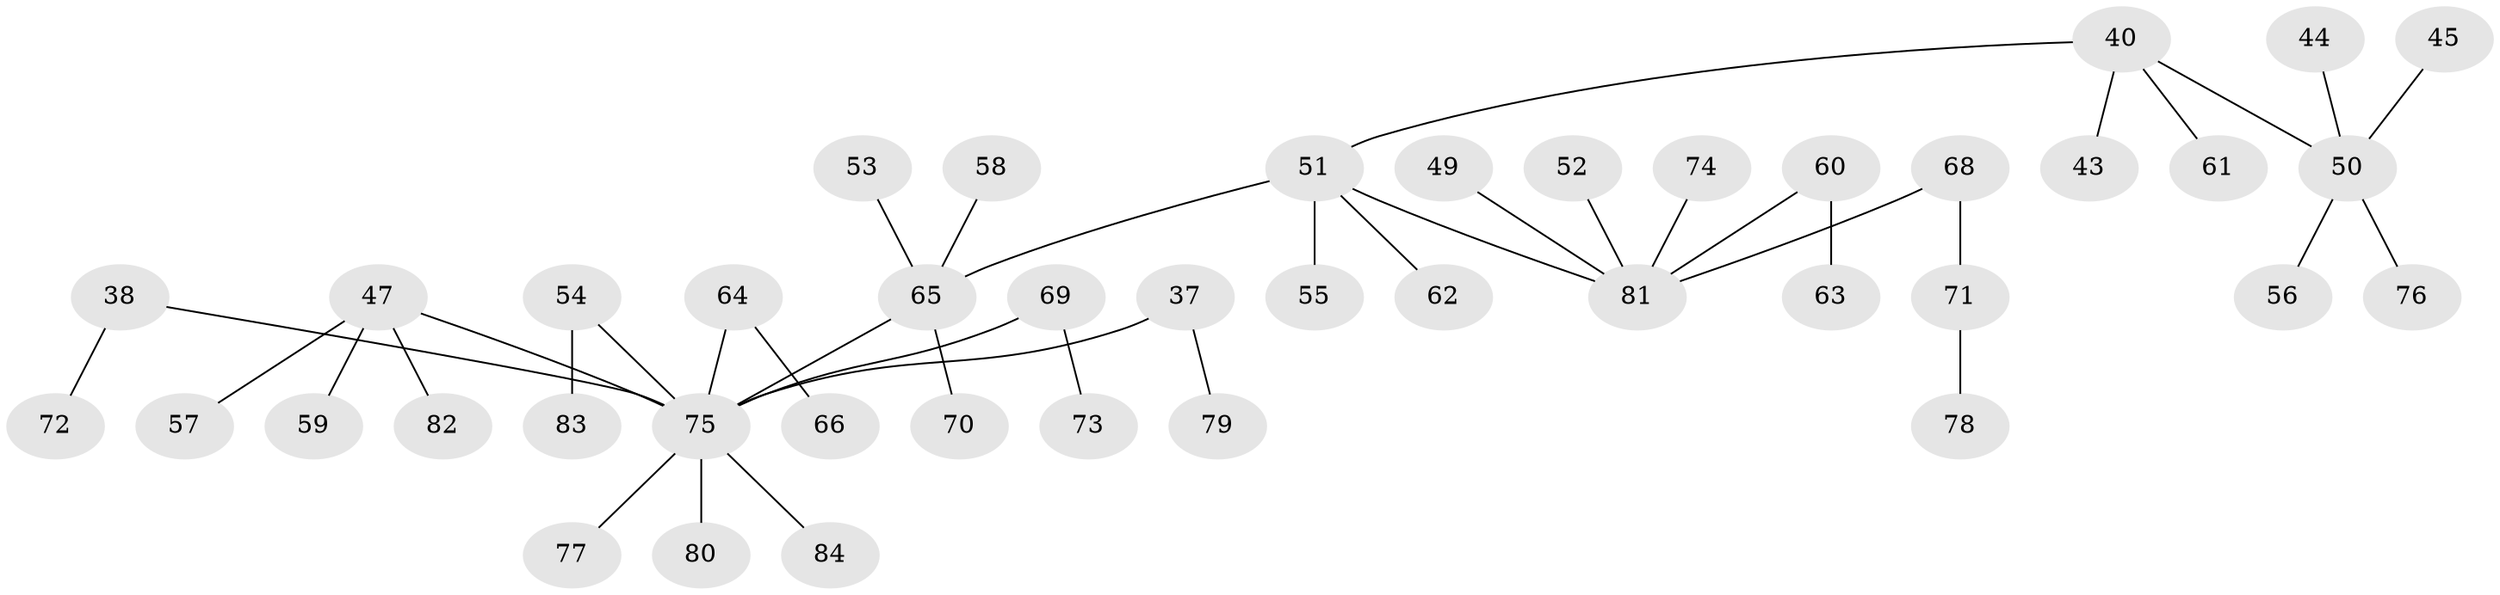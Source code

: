 // original degree distribution, {6: 0.023809523809523808, 5: 0.047619047619047616, 3: 0.10714285714285714, 7: 0.011904761904761904, 2: 0.30952380952380953, 1: 0.47619047619047616, 4: 0.023809523809523808}
// Generated by graph-tools (version 1.1) at 2025/56/03/04/25 21:56:29]
// undirected, 42 vertices, 41 edges
graph export_dot {
graph [start="1"]
  node [color=gray90,style=filled];
  37;
  38;
  40 [super="+16"];
  43;
  44;
  45;
  47;
  49;
  50 [super="+27"];
  51 [super="+3+8"];
  52;
  53;
  54;
  55;
  56;
  57;
  58;
  59;
  60;
  61;
  62;
  63;
  64;
  65 [super="+4+39+19+31"];
  66;
  68;
  69;
  70;
  71;
  72;
  73;
  74;
  75 [super="+67+30+33"];
  76;
  77;
  78;
  79;
  80;
  81 [super="+46"];
  82;
  83;
  84;
  37 -- 79;
  37 -- 75;
  38 -- 72;
  38 -- 75;
  40 -- 51;
  40 -- 43;
  40 -- 61;
  40 -- 50;
  44 -- 50;
  45 -- 50;
  47 -- 57;
  47 -- 59;
  47 -- 82;
  47 -- 75;
  49 -- 81;
  50 -- 56;
  50 -- 76;
  51 -- 55;
  51 -- 62;
  51 -- 65;
  51 -- 81;
  52 -- 81;
  53 -- 65;
  54 -- 83;
  54 -- 75;
  58 -- 65;
  60 -- 63;
  60 -- 81;
  64 -- 66;
  64 -- 75;
  65 -- 70;
  65 -- 75;
  68 -- 71;
  68 -- 81;
  69 -- 73;
  69 -- 75;
  71 -- 78;
  74 -- 81;
  75 -- 80;
  75 -- 84;
  75 -- 77;
}
